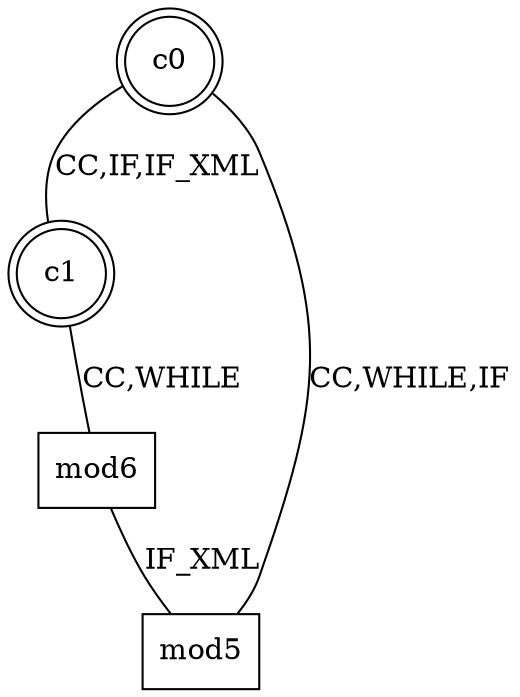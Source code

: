 graph "./test/goodExample_2clones/output/" {
"c0" ["shape"="doublecircle"]
"c1" ["shape"="doublecircle"]
"mod6" ["shape"="rectangle"]
"mod5" ["shape"="rectangle"]
"c0" -- "c1" ["label"="CC,IF,IF_XML"]
"c0" -- "mod5" ["label"="CC,WHILE,IF"]
"c1" -- "mod6" ["label"="CC,WHILE"]
"mod6" -- "mod5" ["label"="IF_XML"]
}